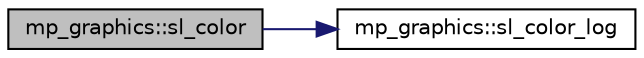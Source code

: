 digraph "mp_graphics::sl_color"
{
  edge [fontname="Helvetica",fontsize="10",labelfontname="Helvetica",labelfontsize="10"];
  node [fontname="Helvetica",fontsize="10",shape=record];
  rankdir="LR";
  Node7067 [label="mp_graphics::sl_color",height=0.2,width=0.4,color="black", fillcolor="grey75", style="filled", fontcolor="black"];
  Node7067 -> Node7068 [color="midnightblue",fontsize="10",style="solid",fontname="Helvetica"];
  Node7068 [label="mp_graphics::sl_color_log",height=0.2,width=0.4,color="black", fillcolor="white", style="filled",URL="$da/d2c/classmp__graphics.html#a0175960232b3ad314ea4763ea3470c83"];
}
